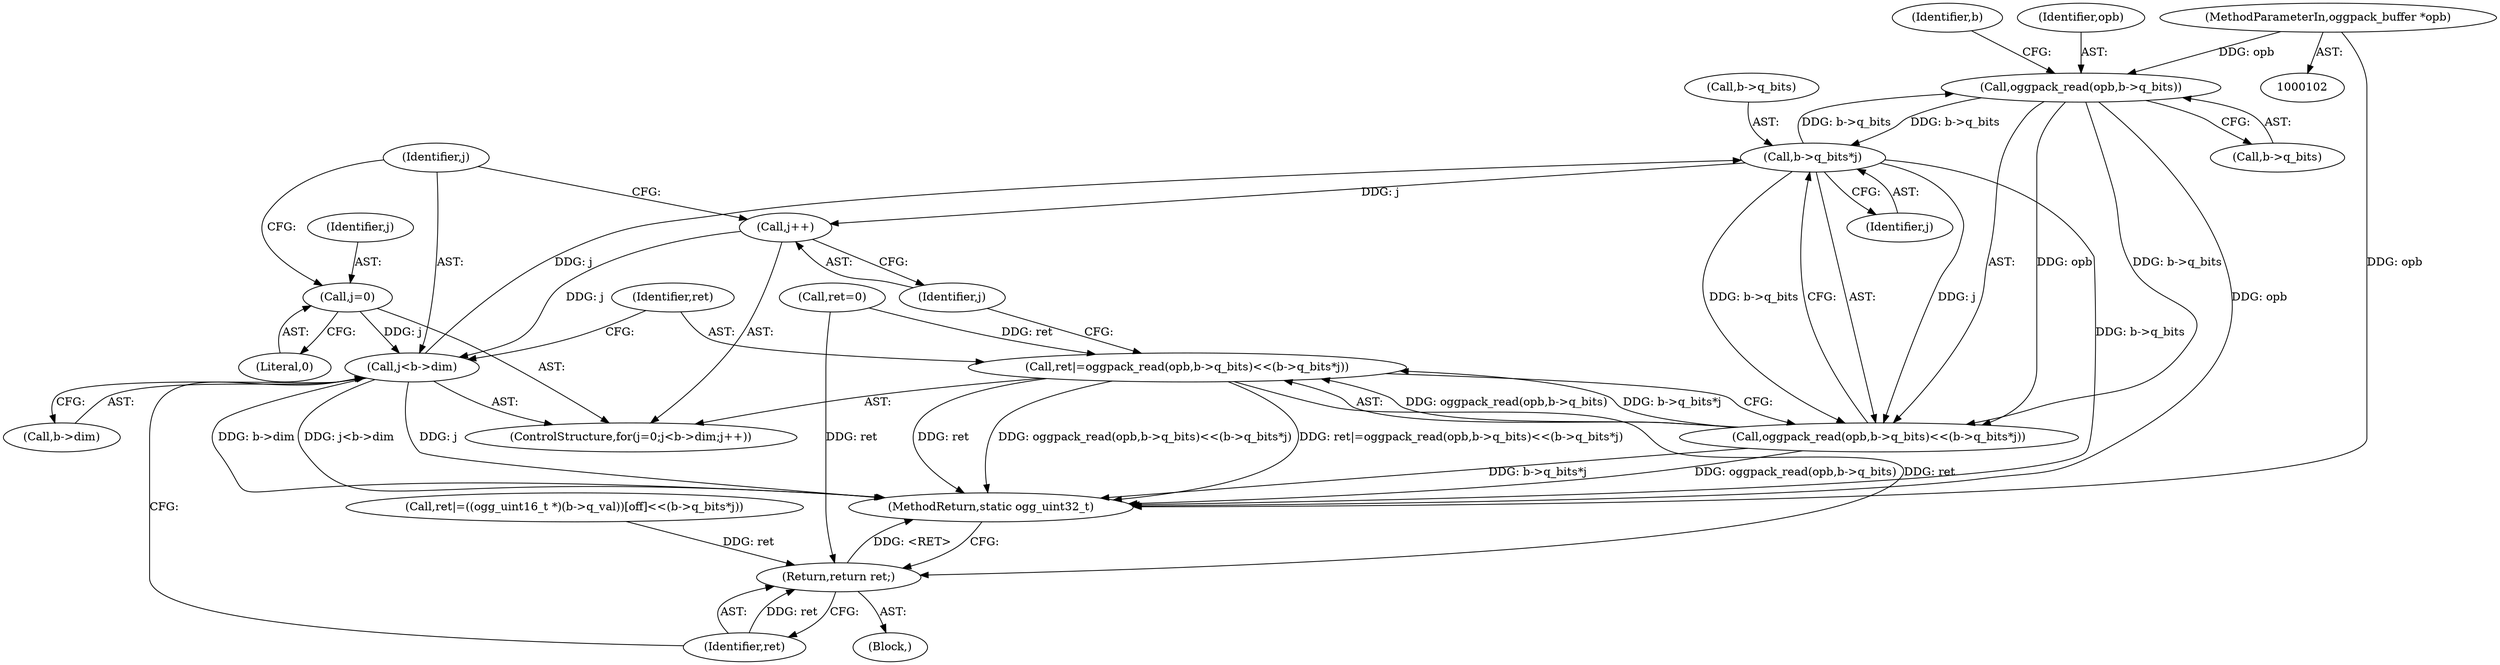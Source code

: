 digraph "1_Android_eeb4e45d5683f88488c083ecf142dc89bc3f0b47_3@API" {
"1000183" [label="(Call,oggpack_read(opb,b->q_bits))"];
"1000107" [label="(MethodParameterIn,oggpack_buffer *opb)"];
"1000188" [label="(Call,b->q_bits*j)"];
"1000183" [label="(Call,oggpack_read(opb,b->q_bits))"];
"1000173" [label="(Call,j<b->dim)"];
"1000178" [label="(Call,j++)"];
"1000170" [label="(Call,j=0)"];
"1000182" [label="(Call,oggpack_read(opb,b->q_bits)<<(b->q_bits*j))"];
"1000180" [label="(Call,ret|=oggpack_read(opb,b->q_bits)<<(b->q_bits*j))"];
"1000193" [label="(Return,return ret;)"];
"1000183" [label="(Call,oggpack_read(opb,b->q_bits))"];
"1000169" [label="(ControlStructure,for(j=0;j<b->dim;j++))"];
"1000174" [label="(Identifier,j)"];
"1000235" [label="(MethodReturn,static ogg_uint32_t)"];
"1000179" [label="(Identifier,j)"];
"1000170" [label="(Call,j=0)"];
"1000194" [label="(Identifier,ret)"];
"1000180" [label="(Call,ret|=oggpack_read(opb,b->q_bits)<<(b->q_bits*j))"];
"1000152" [label="(Call,ret|=((ogg_uint16_t *)(b->q_val))[off]<<(b->q_bits*j))"];
"1000111" [label="(Call,ret=0)"];
"1000192" [label="(Identifier,j)"];
"1000173" [label="(Call,j<b->dim)"];
"1000107" [label="(MethodParameterIn,oggpack_buffer *opb)"];
"1000181" [label="(Identifier,ret)"];
"1000193" [label="(Return,return ret;)"];
"1000171" [label="(Identifier,j)"];
"1000178" [label="(Call,j++)"];
"1000190" [label="(Identifier,b)"];
"1000185" [label="(Call,b->q_bits)"];
"1000188" [label="(Call,b->q_bits*j)"];
"1000184" [label="(Identifier,opb)"];
"1000189" [label="(Call,b->q_bits)"];
"1000175" [label="(Call,b->dim)"];
"1000182" [label="(Call,oggpack_read(opb,b->q_bits)<<(b->q_bits*j))"];
"1000119" [label="(Block,)"];
"1000172" [label="(Literal,0)"];
"1000183" -> "1000182"  [label="AST: "];
"1000183" -> "1000185"  [label="CFG: "];
"1000184" -> "1000183"  [label="AST: "];
"1000185" -> "1000183"  [label="AST: "];
"1000190" -> "1000183"  [label="CFG: "];
"1000183" -> "1000235"  [label="DDG: opb"];
"1000183" -> "1000182"  [label="DDG: opb"];
"1000183" -> "1000182"  [label="DDG: b->q_bits"];
"1000107" -> "1000183"  [label="DDG: opb"];
"1000188" -> "1000183"  [label="DDG: b->q_bits"];
"1000183" -> "1000188"  [label="DDG: b->q_bits"];
"1000107" -> "1000102"  [label="AST: "];
"1000107" -> "1000235"  [label="DDG: opb"];
"1000188" -> "1000182"  [label="AST: "];
"1000188" -> "1000192"  [label="CFG: "];
"1000189" -> "1000188"  [label="AST: "];
"1000192" -> "1000188"  [label="AST: "];
"1000182" -> "1000188"  [label="CFG: "];
"1000188" -> "1000235"  [label="DDG: b->q_bits"];
"1000188" -> "1000178"  [label="DDG: j"];
"1000188" -> "1000182"  [label="DDG: b->q_bits"];
"1000188" -> "1000182"  [label="DDG: j"];
"1000173" -> "1000188"  [label="DDG: j"];
"1000173" -> "1000169"  [label="AST: "];
"1000173" -> "1000175"  [label="CFG: "];
"1000174" -> "1000173"  [label="AST: "];
"1000175" -> "1000173"  [label="AST: "];
"1000181" -> "1000173"  [label="CFG: "];
"1000194" -> "1000173"  [label="CFG: "];
"1000173" -> "1000235"  [label="DDG: j<b->dim"];
"1000173" -> "1000235"  [label="DDG: j"];
"1000173" -> "1000235"  [label="DDG: b->dim"];
"1000178" -> "1000173"  [label="DDG: j"];
"1000170" -> "1000173"  [label="DDG: j"];
"1000178" -> "1000169"  [label="AST: "];
"1000178" -> "1000179"  [label="CFG: "];
"1000179" -> "1000178"  [label="AST: "];
"1000174" -> "1000178"  [label="CFG: "];
"1000170" -> "1000169"  [label="AST: "];
"1000170" -> "1000172"  [label="CFG: "];
"1000171" -> "1000170"  [label="AST: "];
"1000172" -> "1000170"  [label="AST: "];
"1000174" -> "1000170"  [label="CFG: "];
"1000182" -> "1000180"  [label="AST: "];
"1000180" -> "1000182"  [label="CFG: "];
"1000182" -> "1000235"  [label="DDG: b->q_bits*j"];
"1000182" -> "1000235"  [label="DDG: oggpack_read(opb,b->q_bits)"];
"1000182" -> "1000180"  [label="DDG: oggpack_read(opb,b->q_bits)"];
"1000182" -> "1000180"  [label="DDG: b->q_bits*j"];
"1000180" -> "1000169"  [label="AST: "];
"1000181" -> "1000180"  [label="AST: "];
"1000179" -> "1000180"  [label="CFG: "];
"1000180" -> "1000235"  [label="DDG: ret"];
"1000180" -> "1000235"  [label="DDG: oggpack_read(opb,b->q_bits)<<(b->q_bits*j)"];
"1000180" -> "1000235"  [label="DDG: ret|=oggpack_read(opb,b->q_bits)<<(b->q_bits*j)"];
"1000111" -> "1000180"  [label="DDG: ret"];
"1000180" -> "1000193"  [label="DDG: ret"];
"1000193" -> "1000119"  [label="AST: "];
"1000193" -> "1000194"  [label="CFG: "];
"1000194" -> "1000193"  [label="AST: "];
"1000235" -> "1000193"  [label="CFG: "];
"1000193" -> "1000235"  [label="DDG: <RET>"];
"1000194" -> "1000193"  [label="DDG: ret"];
"1000152" -> "1000193"  [label="DDG: ret"];
"1000111" -> "1000193"  [label="DDG: ret"];
}
